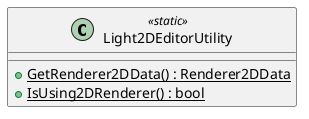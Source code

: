 @startuml
class Light2DEditorUtility <<static>> {
    + {static} GetRenderer2DData() : Renderer2DData
    + {static} IsUsing2DRenderer() : bool
}
@enduml
